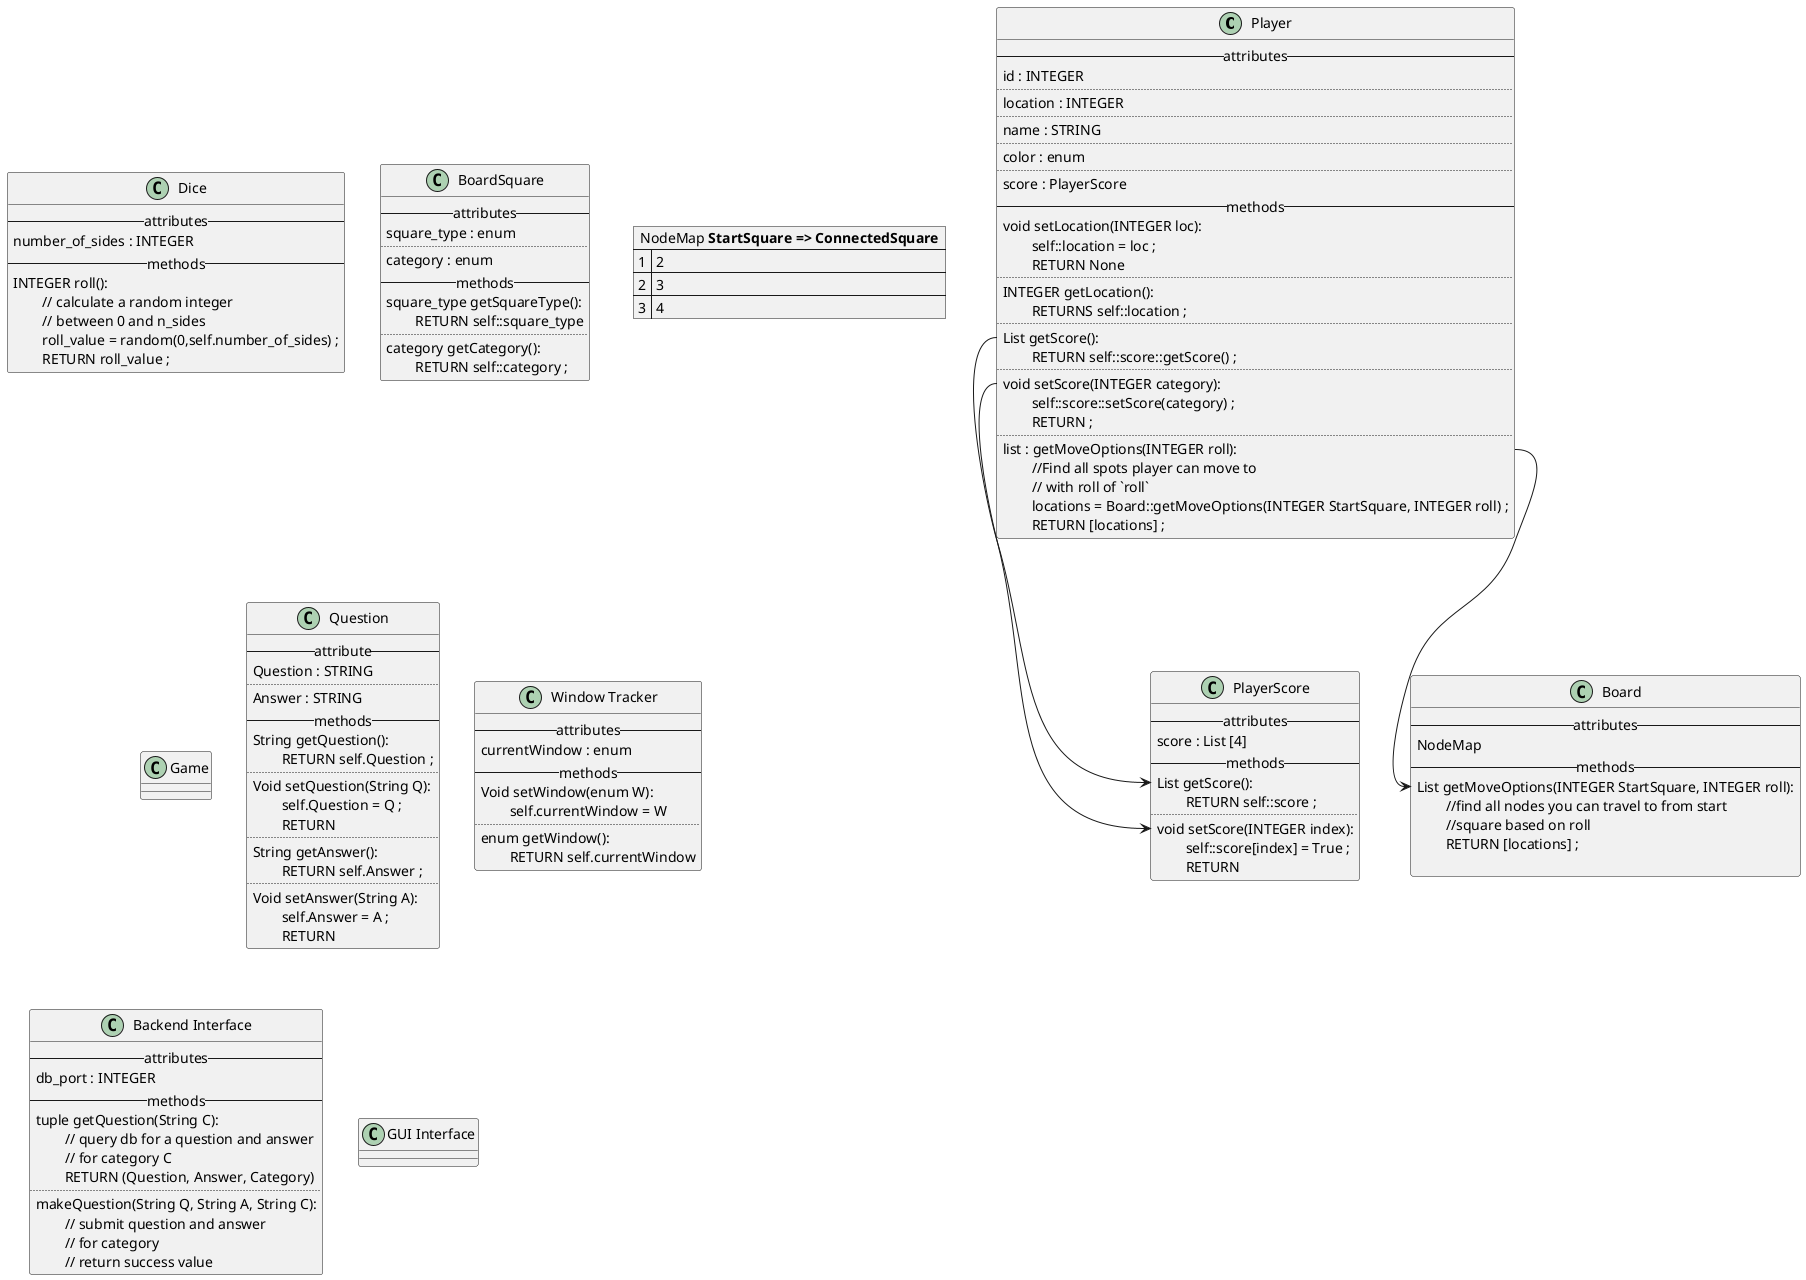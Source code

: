 @startuml
' Class definitions and pseudocode
class Player {
  --attributes--
  id : INTEGER
  ..
  location : INTEGER
  ..
  name : STRING
  ..
  color : enum
  ..
  score : PlayerScore
  --methods--
  void setLocation(INTEGER loc):
  \tself::location = loc ;
  \tRETURN None
  ..
  INTEGER getLocation():
  \tRETURNS self::location ;
  ..
  List getScore():
  \tRETURN self::score::getScore() ;
  ..
  void setScore(INTEGER category):
  \tself::score::setScore(category) ;
  \tRETURN ;
  ..
  list : getMoveOptions(INTEGER roll):
  \t//Find all spots player can move to
  \t// with roll of `roll`
  \tlocations = Board::getMoveOptions(INTEGER StartSquare, INTEGER roll) ;
  \tRETURN [locations] ;
}

class PlayerScore{
  --attributes--
  score : List [4]
  --methods--
  List getScore():
  \tRETURN self::score ;
  ..
  void setScore(INTEGER index):
  \tself::score[index] = True ;
  \tRETURN
}

class Dice{
  --attributes--
  number_of_sides : INTEGER
  --methods--
  INTEGER roll():
  \t// calculate a random integer
  \t// between 0 and n_sides
  \troll_value = random(0,self.number_of_sides) ;
  \tRETURN roll_value ;
}

class BoardSquare{
  --attributes--
  square_type : enum
  ..
  category : enum
  --methods--
  square_type getSquareType():
  \tRETURN self::square_type
  ..
  category getCategory():
  \tRETURN self::category ;
}

map "NodeMap **StartSquare => ConnectedSquare**" as NodeMap {
1 => 2
2 => 3
3 => 4
}

Class Game{
  
}

Class Board{
  --attributes--
  NodeMap
  --methods--
  List getMoveOptions(INTEGER StartSquare, INTEGER roll):
  \t//find all nodes you can travel to from start
  \t//square based on roll
  \tRETURN [locations] ;

}

Class Question{
  --attribute--
  Question : STRING
  ..
  Answer : STRING
  --methods--
  String getQuestion():
  \tRETURN self.Question ;
  ..
  Void setQuestion(String Q):
  \tself.Question = Q ;
  \tRETURN
  ..
  String getAnswer():
  \tRETURN self.Answer ;
  ..
  Void setAnswer(String A):
  \tself.Answer = A ;
  \tRETURN
}

Class "Window Tracker"{
  --attributes--
  currentWindow : enum
  --methods--
  Void setWindow(enum W):
  \tself.currentWindow = W
  ..
  enum getWindow():
  \tRETURN self.currentWindow
}

Class "Backend Interface"{
    --attributes--
    db_port : INTEGER
    --methods--
    tuple getQuestion(String C):
    \t// query db for a question and answer
    \t// for category C
    \tRETURN (Question, Answer, Category)
    ..
    makeQuestion(String Q, String A, String C):
    \t// submit question and answer
    \t// for category
    \t// return success value
}

Class "GUI Interface"{

}

' attribute connections
'Player::location <-- Player::getLocation
'Player::location <-- Player::setLocation
Player::getScore --> PlayerScore::getScore
Player::setScore --> PlayerScore::setScore
Player::getMoveOptions --> Board::getMoveOptions

/'
    When Given <some precondition>

And <additional preconditions> Optional

When <an action/trigger occurs>

Then <some post condition>

And <additional post conditions> Optional
'/
@enduml